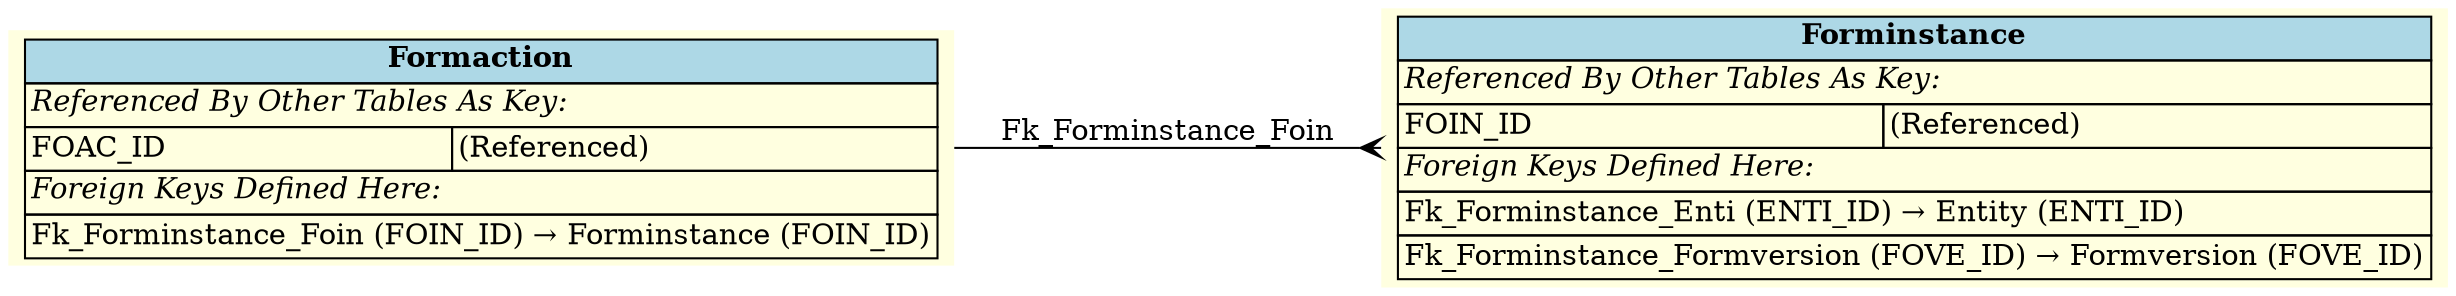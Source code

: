 digraph ERD {
  rankdir=LR;
  node [shape=plaintext, style=filled, fillcolor=lightyellow];
  edge [arrowhead=crow, arrowtail=none, dir=both, labelfontsize=10];

  "Formaction" [
    label=<
    <TABLE BORDER="0" CELLBORDER="1" CELLSPACING="0" BGCOLOR="lightyellow">
      <TR><TD COLSPAN="2" BGCOLOR="lightblue"><B>Formaction</B></TD></TR>
      <TR><TD COLSPAN="2" ALIGN="LEFT"><I>Referenced By Other Tables As Key:</I></TD></TR>
      <TR><TD ALIGN="LEFT">FOAC_ID</TD><TD ALIGN="LEFT">(Referenced)</TD></TR>
      <TR><TD COLSPAN="2" ALIGN="LEFT"><I>Foreign Keys Defined Here:</I></TD></TR>
      <TR><TD ALIGN="LEFT" COLSPAN="2">Fk_Forminstance_Foin (FOIN_ID) &rarr; Forminstance (FOIN_ID)</TD></TR>
    </TABLE>
    >
  ];

  "Forminstance" [
    label=<
    <TABLE BORDER="0" CELLBORDER="1" CELLSPACING="0" BGCOLOR="lightyellow">
      <TR><TD COLSPAN="2" BGCOLOR="lightblue"><B>Forminstance</B></TD></TR>
      <TR><TD COLSPAN="2" ALIGN="LEFT"><I>Referenced By Other Tables As Key:</I></TD></TR>
      <TR><TD ALIGN="LEFT">FOIN_ID</TD><TD ALIGN="LEFT">(Referenced)</TD></TR>
      <TR><TD COLSPAN="2" ALIGN="LEFT"><I>Foreign Keys Defined Here:</I></TD></TR>
      <TR><TD ALIGN="LEFT" COLSPAN="2">Fk_Forminstance_Enti (ENTI_ID) &rarr; Entity (ENTI_ID)</TD></TR>
      <TR><TD ALIGN="LEFT" COLSPAN="2">Fk_Forminstance_Formversion (FOVE_ID) &rarr; Formversion (FOVE_ID)</TD></TR>
    </TABLE>
    >
  ];

  "Formaction" -> "Forminstance" [label=" Fk_Forminstance_Foin "];
}
